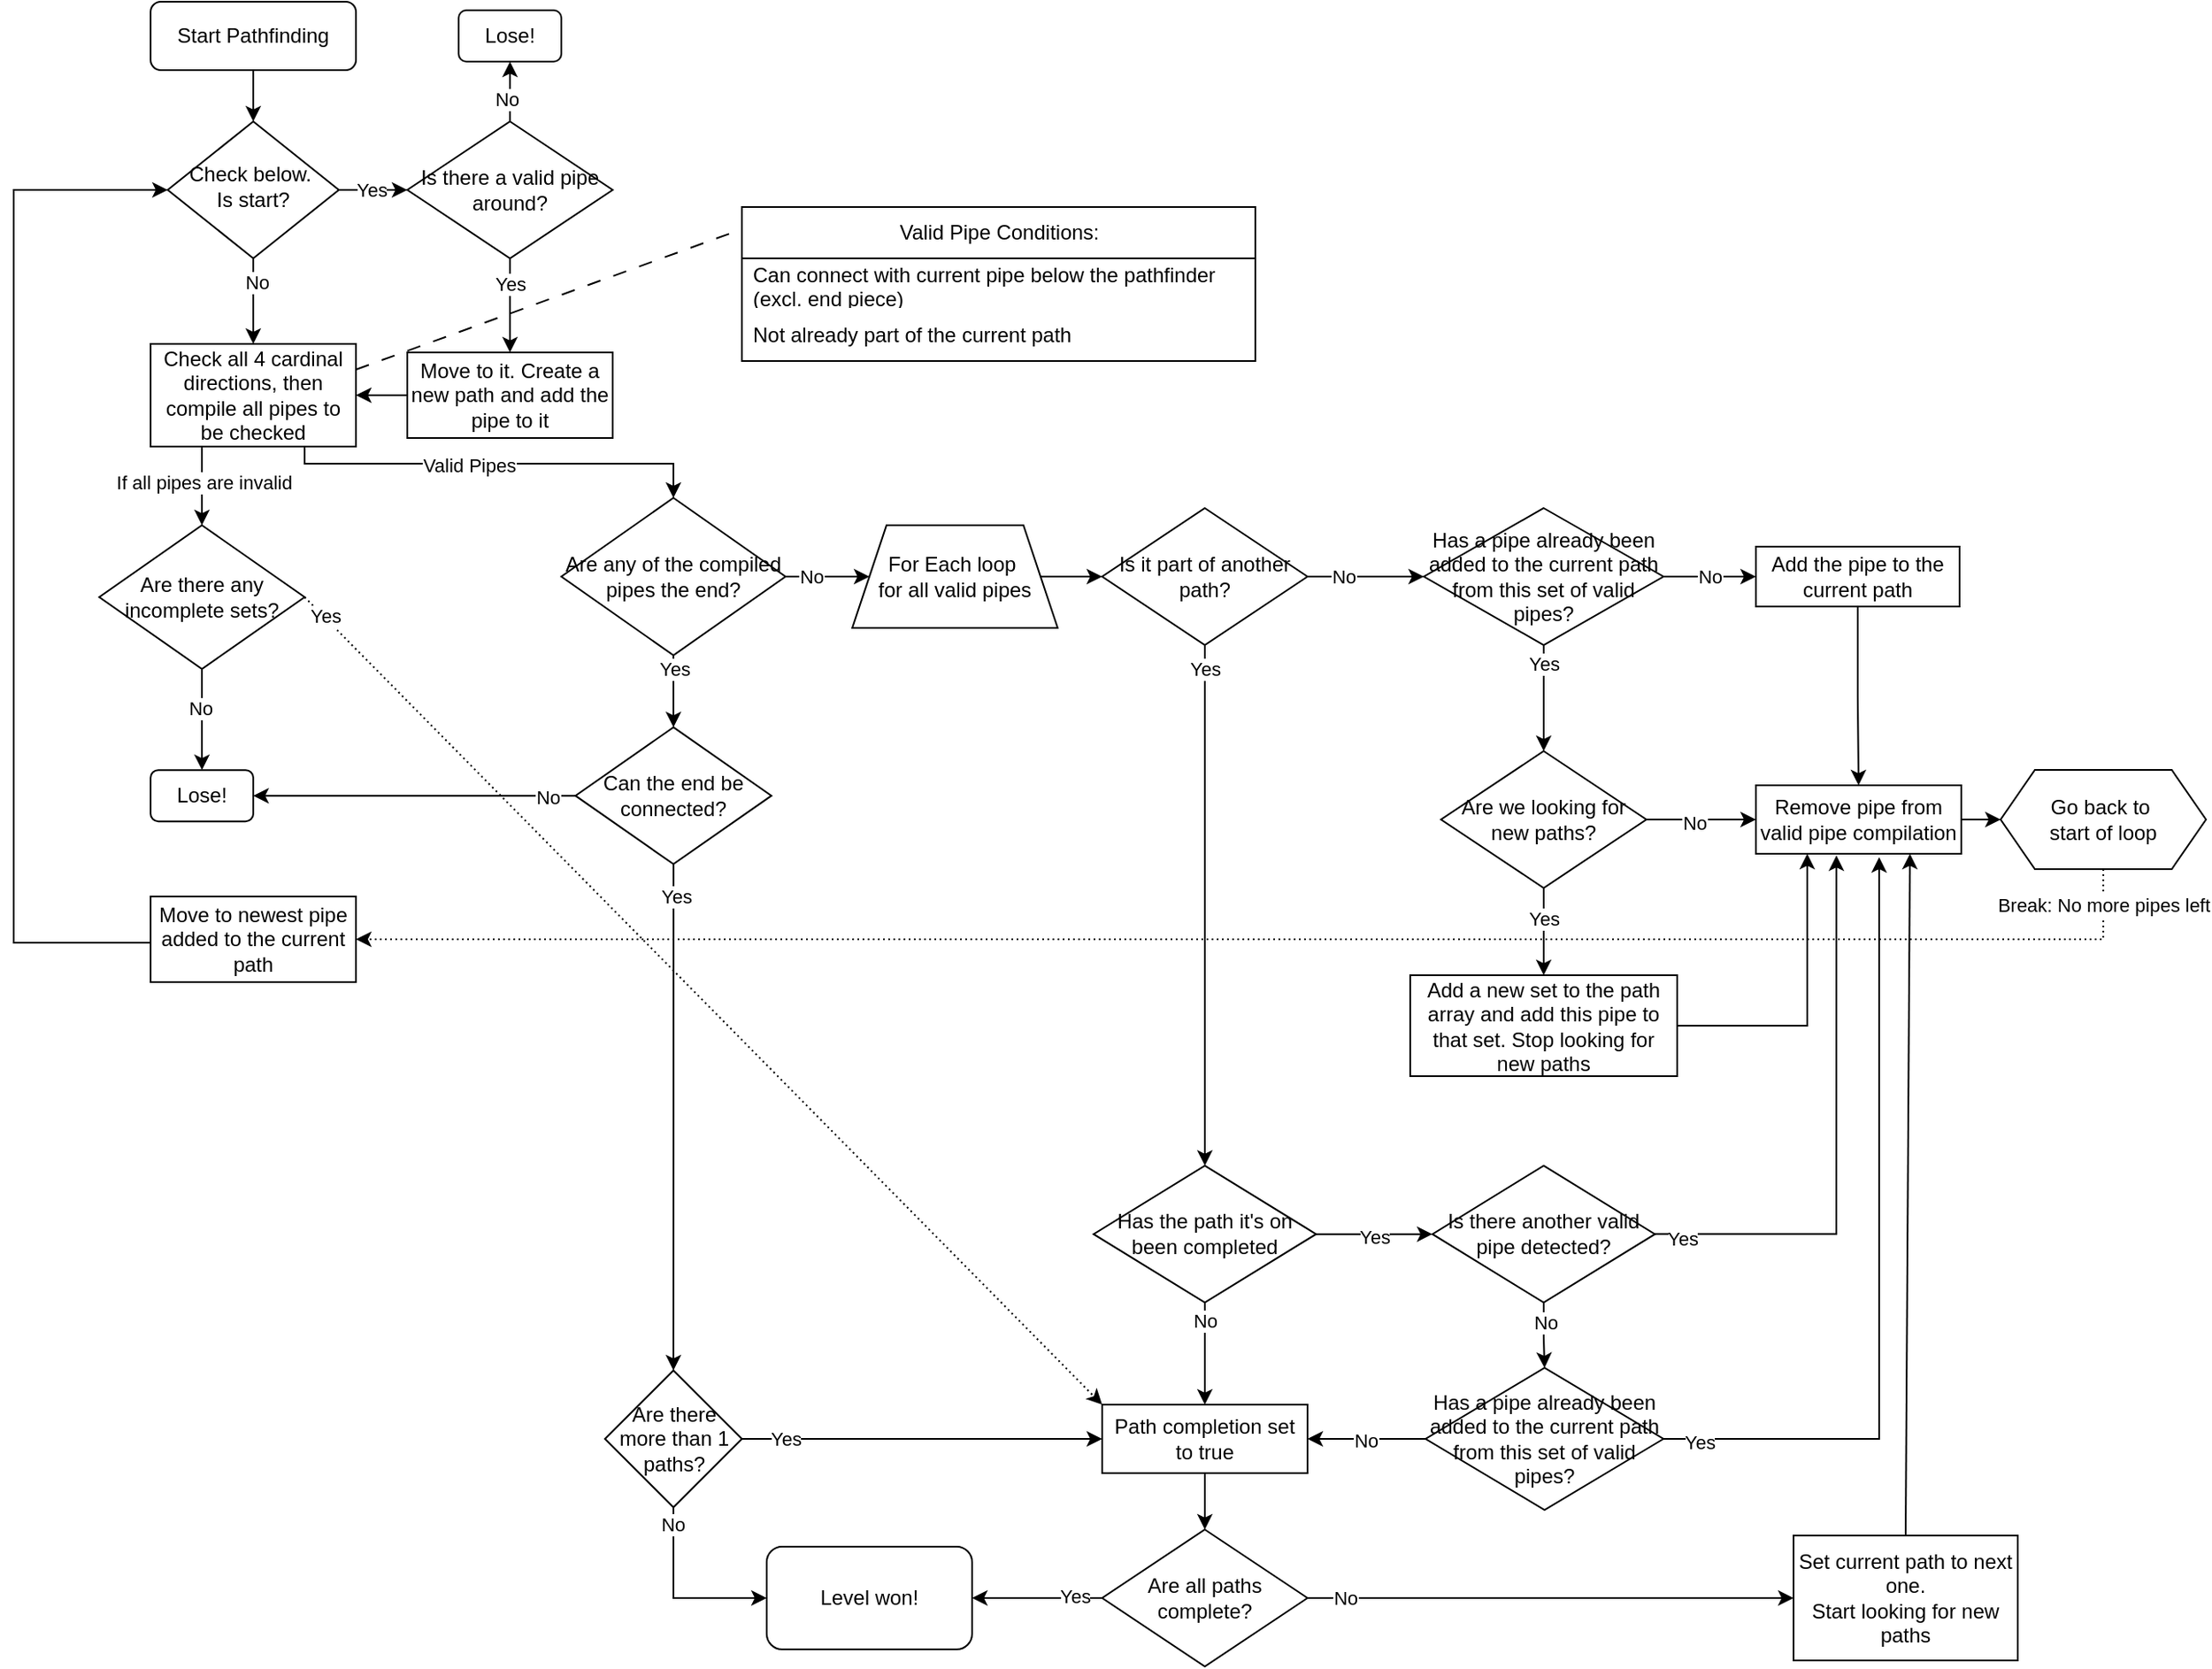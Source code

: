 <mxfile version="26.2.14">
  <diagram id="C5RBs43oDa-KdzZeNtuy" name="Page-1">
    <mxGraphModel dx="1554" dy="831" grid="1" gridSize="10" guides="1" tooltips="1" connect="1" arrows="1" fold="1" page="1" pageScale="1" pageWidth="827" pageHeight="1169" math="0" shadow="0">
      <root>
        <mxCell id="WIyWlLk6GJQsqaUBKTNV-0" />
        <mxCell id="WIyWlLk6GJQsqaUBKTNV-1" parent="WIyWlLk6GJQsqaUBKTNV-0" />
        <mxCell id="YJp_mqwVn2AKoj8mRflq-43" style="rounded=0;orthogonalLoop=1;jettySize=auto;html=1;endArrow=none;startFill=0;dashed=1;dashPattern=8 8;exitX=1;exitY=0.25;exitDx=0;exitDy=0;entryX=-0.006;entryY=0.151;entryDx=0;entryDy=0;entryPerimeter=0;" parent="WIyWlLk6GJQsqaUBKTNV-1" source="YJp_mqwVn2AKoj8mRflq-21" target="YJp_mqwVn2AKoj8mRflq-45" edge="1">
          <mxGeometry relative="1" as="geometry">
            <mxPoint x="545" y="225" as="targetPoint" />
          </mxGeometry>
        </mxCell>
        <mxCell id="WIyWlLk6GJQsqaUBKTNV-3" value="Start Pathfinding" style="rounded=1;whiteSpace=wrap;html=1;fontSize=12;glass=0;strokeWidth=1;shadow=0;" parent="WIyWlLk6GJQsqaUBKTNV-1" vertex="1">
          <mxGeometry x="160" y="100" width="120" height="40" as="geometry" />
        </mxCell>
        <mxCell id="x1WwE9KoJjIle77bkikw-55" style="edgeStyle=orthogonalEdgeStyle;rounded=0;orthogonalLoop=1;jettySize=auto;html=1;entryX=0.5;entryY=0;entryDx=0;entryDy=0;" parent="WIyWlLk6GJQsqaUBKTNV-1" source="WIyWlLk6GJQsqaUBKTNV-6" target="YJp_mqwVn2AKoj8mRflq-21" edge="1">
          <mxGeometry relative="1" as="geometry">
            <mxPoint x="220" y="330" as="targetPoint" />
          </mxGeometry>
        </mxCell>
        <mxCell id="x1WwE9KoJjIle77bkikw-56" value="No" style="edgeLabel;html=1;align=center;verticalAlign=middle;resizable=0;points=[];" parent="x1WwE9KoJjIle77bkikw-55" vertex="1" connectable="0">
          <mxGeometry x="-0.453" y="2" relative="1" as="geometry">
            <mxPoint as="offset" />
          </mxGeometry>
        </mxCell>
        <mxCell id="YJp_mqwVn2AKoj8mRflq-99" style="edgeStyle=orthogonalEdgeStyle;rounded=0;orthogonalLoop=1;jettySize=auto;html=1;entryX=0;entryY=0.5;entryDx=0;entryDy=0;" parent="WIyWlLk6GJQsqaUBKTNV-1" source="WIyWlLk6GJQsqaUBKTNV-6" target="YJp_mqwVn2AKoj8mRflq-98" edge="1">
          <mxGeometry relative="1" as="geometry" />
        </mxCell>
        <mxCell id="YJp_mqwVn2AKoj8mRflq-100" value="Yes" style="edgeLabel;html=1;align=center;verticalAlign=middle;resizable=0;points=[];" parent="YJp_mqwVn2AKoj8mRflq-99" vertex="1" connectable="0">
          <mxGeometry x="-0.71" relative="1" as="geometry">
            <mxPoint x="13" as="offset" />
          </mxGeometry>
        </mxCell>
        <mxCell id="WIyWlLk6GJQsqaUBKTNV-6" value="&lt;div&gt;Check below.&amp;nbsp;&lt;/div&gt;&lt;div&gt;Is start?&lt;/div&gt;" style="rhombus;whiteSpace=wrap;html=1;shadow=0;fontFamily=Helvetica;fontSize=12;align=center;strokeWidth=1;spacing=6;spacingTop=-4;" parent="WIyWlLk6GJQsqaUBKTNV-1" vertex="1">
          <mxGeometry x="170" y="170" width="100" height="80" as="geometry" />
        </mxCell>
        <mxCell id="x1WwE9KoJjIle77bkikw-3" style="edgeStyle=orthogonalEdgeStyle;rounded=0;orthogonalLoop=1;jettySize=auto;html=1;entryX=0.5;entryY=0;entryDx=0;entryDy=0;exitX=0.5;exitY=1;exitDx=0;exitDy=0;" parent="WIyWlLk6GJQsqaUBKTNV-1" source="YJp_mqwVn2AKoj8mRflq-98" target="x1WwE9KoJjIle77bkikw-4" edge="1">
          <mxGeometry relative="1" as="geometry">
            <mxPoint x="380" y="260" as="targetPoint" />
            <mxPoint x="380" y="230" as="sourcePoint" />
          </mxGeometry>
        </mxCell>
        <mxCell id="YJp_mqwVn2AKoj8mRflq-102" value="Yes" style="edgeLabel;html=1;align=center;verticalAlign=middle;resizable=0;points=[];" parent="x1WwE9KoJjIle77bkikw-3" vertex="1" connectable="0">
          <mxGeometry x="-0.864" relative="1" as="geometry">
            <mxPoint y="11" as="offset" />
          </mxGeometry>
        </mxCell>
        <mxCell id="YJp_mqwVn2AKoj8mRflq-103" style="edgeStyle=orthogonalEdgeStyle;rounded=0;orthogonalLoop=1;jettySize=auto;html=1;entryX=1;entryY=0.5;entryDx=0;entryDy=0;" parent="WIyWlLk6GJQsqaUBKTNV-1" source="x1WwE9KoJjIle77bkikw-4" target="YJp_mqwVn2AKoj8mRflq-21" edge="1">
          <mxGeometry relative="1" as="geometry" />
        </mxCell>
        <mxCell id="x1WwE9KoJjIle77bkikw-4" value="Move to it. Create a new path and add the pipe to it" style="rounded=0;whiteSpace=wrap;html=1;" parent="WIyWlLk6GJQsqaUBKTNV-1" vertex="1">
          <mxGeometry x="310" y="305" width="120" height="50" as="geometry" />
        </mxCell>
        <mxCell id="x1WwE9KoJjIle77bkikw-34" style="edgeStyle=orthogonalEdgeStyle;rounded=0;orthogonalLoop=1;jettySize=auto;html=1;entryX=0.5;entryY=0;entryDx=0;entryDy=0;exitX=0.5;exitY=1;exitDx=0;exitDy=0;" parent="WIyWlLk6GJQsqaUBKTNV-1" source="WIyWlLk6GJQsqaUBKTNV-3" target="WIyWlLk6GJQsqaUBKTNV-6" edge="1">
          <mxGeometry relative="1" as="geometry">
            <mxPoint x="220" y="140" as="sourcePoint" />
          </mxGeometry>
        </mxCell>
        <mxCell id="x1WwE9KoJjIle77bkikw-114" style="edgeStyle=orthogonalEdgeStyle;rounded=0;orthogonalLoop=1;jettySize=auto;html=1;entryX=0;entryY=0.5;entryDx=0;entryDy=0;" parent="WIyWlLk6GJQsqaUBKTNV-1" source="x1WwE9KoJjIle77bkikw-37" target="x1WwE9KoJjIle77bkikw-111" edge="1">
          <mxGeometry relative="1" as="geometry" />
        </mxCell>
        <mxCell id="x1WwE9KoJjIle77bkikw-115" value="No" style="edgeLabel;html=1;align=center;verticalAlign=middle;resizable=0;points=[];" parent="x1WwE9KoJjIle77bkikw-114" vertex="1" connectable="0">
          <mxGeometry x="-0.149" y="-4" relative="1" as="geometry">
            <mxPoint x="-91" y="-5" as="offset" />
          </mxGeometry>
        </mxCell>
        <mxCell id="YJp_mqwVn2AKoj8mRflq-94" value="No" style="edgeLabel;html=1;align=center;verticalAlign=middle;resizable=0;points=[];" parent="x1WwE9KoJjIle77bkikw-114" vertex="1" connectable="0">
          <mxGeometry x="-0.382" relative="1" as="geometry">
            <mxPoint as="offset" />
          </mxGeometry>
        </mxCell>
        <mxCell id="YJp_mqwVn2AKoj8mRflq-1" style="edgeStyle=orthogonalEdgeStyle;rounded=0;orthogonalLoop=1;jettySize=auto;html=1;entryX=0.5;entryY=0;entryDx=0;entryDy=0;" parent="WIyWlLk6GJQsqaUBKTNV-1" source="x1WwE9KoJjIle77bkikw-37" target="YJp_mqwVn2AKoj8mRflq-3" edge="1">
          <mxGeometry relative="1" as="geometry" />
        </mxCell>
        <mxCell id="YJp_mqwVn2AKoj8mRflq-2" value="Yes" style="edgeLabel;html=1;align=center;verticalAlign=middle;resizable=0;points=[];" parent="YJp_mqwVn2AKoj8mRflq-1" vertex="1" connectable="0">
          <mxGeometry x="-0.283" y="-1" relative="1" as="geometry">
            <mxPoint x="1" y="-95" as="offset" />
          </mxGeometry>
        </mxCell>
        <mxCell id="x1WwE9KoJjIle77bkikw-37" value="Is it part of another path?" style="rhombus;whiteSpace=wrap;html=1;" parent="WIyWlLk6GJQsqaUBKTNV-1" vertex="1">
          <mxGeometry x="716" y="396" width="120" height="80" as="geometry" />
        </mxCell>
        <mxCell id="x1WwE9KoJjIle77bkikw-93" style="edgeStyle=orthogonalEdgeStyle;rounded=0;orthogonalLoop=1;jettySize=auto;html=1;" parent="WIyWlLk6GJQsqaUBKTNV-1" source="x1WwE9KoJjIle77bkikw-58" target="x1WwE9KoJjIle77bkikw-82" edge="1">
          <mxGeometry relative="1" as="geometry" />
        </mxCell>
        <mxCell id="x1WwE9KoJjIle77bkikw-58" value="Path completion set to true" style="rounded=0;whiteSpace=wrap;html=1;" parent="WIyWlLk6GJQsqaUBKTNV-1" vertex="1">
          <mxGeometry x="716" y="920" width="120" height="40" as="geometry" />
        </mxCell>
        <mxCell id="x1WwE9KoJjIle77bkikw-74" style="edgeStyle=orthogonalEdgeStyle;rounded=0;orthogonalLoop=1;jettySize=auto;html=1;entryX=0;entryY=0.5;entryDx=0;entryDy=0;" parent="WIyWlLk6GJQsqaUBKTNV-1" source="x1WwE9KoJjIle77bkikw-65" target="x1WwE9KoJjIle77bkikw-73" edge="1">
          <mxGeometry relative="1" as="geometry">
            <Array as="points">
              <mxPoint x="466" y="1033" />
            </Array>
          </mxGeometry>
        </mxCell>
        <mxCell id="x1WwE9KoJjIle77bkikw-75" value="No" style="edgeLabel;html=1;align=center;verticalAlign=middle;resizable=0;points=[];" parent="x1WwE9KoJjIle77bkikw-74" vertex="1" connectable="0">
          <mxGeometry x="-0.4" y="-2" relative="1" as="geometry">
            <mxPoint x="2" y="-51" as="offset" />
          </mxGeometry>
        </mxCell>
        <mxCell id="YJp_mqwVn2AKoj8mRflq-95" value="No" style="edgeLabel;html=1;align=center;verticalAlign=middle;resizable=0;points=[];" parent="x1WwE9KoJjIle77bkikw-74" vertex="1" connectable="0">
          <mxGeometry x="-0.811" y="-1" relative="1" as="geometry">
            <mxPoint as="offset" />
          </mxGeometry>
        </mxCell>
        <mxCell id="x1WwE9KoJjIle77bkikw-79" style="rounded=0;orthogonalLoop=1;jettySize=auto;html=1;entryX=0;entryY=0.5;entryDx=0;entryDy=0;" parent="WIyWlLk6GJQsqaUBKTNV-1" source="x1WwE9KoJjIle77bkikw-65" target="x1WwE9KoJjIle77bkikw-58" edge="1">
          <mxGeometry relative="1" as="geometry">
            <mxPoint x="635" y="1204" as="targetPoint" />
          </mxGeometry>
        </mxCell>
        <mxCell id="x1WwE9KoJjIle77bkikw-80" value="Yes" style="edgeLabel;html=1;align=center;verticalAlign=middle;resizable=0;points=[];" parent="x1WwE9KoJjIle77bkikw-79" vertex="1" connectable="0">
          <mxGeometry x="0.089" relative="1" as="geometry">
            <mxPoint x="-89" as="offset" />
          </mxGeometry>
        </mxCell>
        <mxCell id="x1WwE9KoJjIle77bkikw-65" value="Are there more than 1 paths?" style="rhombus;whiteSpace=wrap;html=1;" parent="WIyWlLk6GJQsqaUBKTNV-1" vertex="1">
          <mxGeometry x="425.5" y="900" width="80" height="80" as="geometry" />
        </mxCell>
        <mxCell id="x1WwE9KoJjIle77bkikw-73" value="Level won!" style="rounded=1;whiteSpace=wrap;html=1;" parent="WIyWlLk6GJQsqaUBKTNV-1" vertex="1">
          <mxGeometry x="520" y="1003" width="120" height="60" as="geometry" />
        </mxCell>
        <mxCell id="YJp_mqwVn2AKoj8mRflq-31" style="edgeStyle=orthogonalEdgeStyle;rounded=0;orthogonalLoop=1;jettySize=auto;html=1;entryX=0;entryY=0.5;entryDx=0;entryDy=0;" parent="WIyWlLk6GJQsqaUBKTNV-1" source="x1WwE9KoJjIle77bkikw-82" target="x1WwE9KoJjIle77bkikw-87" edge="1">
          <mxGeometry relative="1" as="geometry" />
        </mxCell>
        <mxCell id="YJp_mqwVn2AKoj8mRflq-32" value="No" style="edgeLabel;html=1;align=center;verticalAlign=middle;resizable=0;points=[];" parent="YJp_mqwVn2AKoj8mRflq-31" vertex="1" connectable="0">
          <mxGeometry x="-0.6" y="-1" relative="1" as="geometry">
            <mxPoint x="-35" y="-1" as="offset" />
          </mxGeometry>
        </mxCell>
        <mxCell id="YJp_mqwVn2AKoj8mRflq-96" style="edgeStyle=orthogonalEdgeStyle;rounded=0;orthogonalLoop=1;jettySize=auto;html=1;entryX=1;entryY=0.5;entryDx=0;entryDy=0;" parent="WIyWlLk6GJQsqaUBKTNV-1" source="x1WwE9KoJjIle77bkikw-82" target="x1WwE9KoJjIle77bkikw-73" edge="1">
          <mxGeometry relative="1" as="geometry" />
        </mxCell>
        <mxCell id="YJp_mqwVn2AKoj8mRflq-97" value="Yes" style="edgeLabel;html=1;align=center;verticalAlign=middle;resizable=0;points=[];" parent="YJp_mqwVn2AKoj8mRflq-96" vertex="1" connectable="0">
          <mxGeometry x="-0.58" y="-1" relative="1" as="geometry">
            <mxPoint as="offset" />
          </mxGeometry>
        </mxCell>
        <mxCell id="x1WwE9KoJjIle77bkikw-82" value="Are all paths complete?" style="rhombus;whiteSpace=wrap;html=1;" parent="WIyWlLk6GJQsqaUBKTNV-1" vertex="1">
          <mxGeometry x="716" y="993" width="120" height="80" as="geometry" />
        </mxCell>
        <mxCell id="YJp_mqwVn2AKoj8mRflq-93" style="rounded=0;orthogonalLoop=1;jettySize=auto;html=1;exitX=0.5;exitY=0;exitDx=0;exitDy=0;entryX=0.75;entryY=1;entryDx=0;entryDy=0;" parent="WIyWlLk6GJQsqaUBKTNV-1" source="x1WwE9KoJjIle77bkikw-87" target="YJp_mqwVn2AKoj8mRflq-33" edge="1">
          <mxGeometry relative="1" as="geometry" />
        </mxCell>
        <mxCell id="x1WwE9KoJjIle77bkikw-87" value="Set current path to next one.&lt;div&gt;Start looking for new paths&lt;/div&gt;" style="rounded=0;whiteSpace=wrap;html=1;" parent="WIyWlLk6GJQsqaUBKTNV-1" vertex="1">
          <mxGeometry x="1120" y="996.5" width="131" height="73" as="geometry" />
        </mxCell>
        <mxCell id="YJp_mqwVn2AKoj8mRflq-65" style="edgeStyle=orthogonalEdgeStyle;rounded=0;orthogonalLoop=1;jettySize=auto;html=1;exitX=0.5;exitY=1;exitDx=0;exitDy=0;entryX=0.5;entryY=0;entryDx=0;entryDy=0;" parent="WIyWlLk6GJQsqaUBKTNV-1" source="x1WwE9KoJjIle77bkikw-98" target="YJp_mqwVn2AKoj8mRflq-33" edge="1">
          <mxGeometry relative="1" as="geometry">
            <mxPoint x="1317" y="495.67" as="targetPoint" />
          </mxGeometry>
        </mxCell>
        <mxCell id="x1WwE9KoJjIle77bkikw-98" value="Add the pipe to the current path" style="rounded=0;whiteSpace=wrap;html=1;" parent="WIyWlLk6GJQsqaUBKTNV-1" vertex="1">
          <mxGeometry x="1098" y="418.5" width="119" height="35" as="geometry" />
        </mxCell>
        <mxCell id="x1WwE9KoJjIle77bkikw-123" style="edgeStyle=orthogonalEdgeStyle;rounded=0;orthogonalLoop=1;jettySize=auto;html=1;entryX=0.5;entryY=0;entryDx=0;entryDy=0;" parent="WIyWlLk6GJQsqaUBKTNV-1" source="x1WwE9KoJjIle77bkikw-111" target="YJp_mqwVn2AKoj8mRflq-8" edge="1">
          <mxGeometry relative="1" as="geometry" />
        </mxCell>
        <mxCell id="x1WwE9KoJjIle77bkikw-124" value="Yes" style="edgeLabel;html=1;align=center;verticalAlign=middle;resizable=0;points=[];" parent="x1WwE9KoJjIle77bkikw-123" vertex="1" connectable="0">
          <mxGeometry x="-0.24" y="2" relative="1" as="geometry">
            <mxPoint x="-2" y="-13" as="offset" />
          </mxGeometry>
        </mxCell>
        <mxCell id="x1WwE9KoJjIle77bkikw-132" style="edgeStyle=orthogonalEdgeStyle;rounded=0;orthogonalLoop=1;jettySize=auto;html=1;entryX=0;entryY=0.5;entryDx=0;entryDy=0;" parent="WIyWlLk6GJQsqaUBKTNV-1" source="x1WwE9KoJjIle77bkikw-111" target="x1WwE9KoJjIle77bkikw-98" edge="1">
          <mxGeometry relative="1" as="geometry" />
        </mxCell>
        <mxCell id="x1WwE9KoJjIle77bkikw-133" value="No" style="edgeLabel;html=1;align=center;verticalAlign=middle;resizable=0;points=[];" parent="x1WwE9KoJjIle77bkikw-132" vertex="1" connectable="0">
          <mxGeometry x="-0.021" y="-1" relative="1" as="geometry">
            <mxPoint y="-1" as="offset" />
          </mxGeometry>
        </mxCell>
        <mxCell id="x1WwE9KoJjIle77bkikw-111" value="Has a pipe already been added to the current path from this set of valid pipes?" style="rhombus;whiteSpace=wrap;html=1;" parent="WIyWlLk6GJQsqaUBKTNV-1" vertex="1">
          <mxGeometry x="904" y="396" width="140" height="80" as="geometry" />
        </mxCell>
        <mxCell id="YJp_mqwVn2AKoj8mRflq-90" style="edgeStyle=orthogonalEdgeStyle;rounded=0;orthogonalLoop=1;jettySize=auto;html=1;entryX=0.25;entryY=1;entryDx=0;entryDy=0;" parent="WIyWlLk6GJQsqaUBKTNV-1" source="x1WwE9KoJjIle77bkikw-120" target="YJp_mqwVn2AKoj8mRflq-33" edge="1">
          <mxGeometry relative="1" as="geometry" />
        </mxCell>
        <mxCell id="x1WwE9KoJjIle77bkikw-120" value="&lt;div&gt;Add a new set to the path array and add this pipe to that set. Stop looking for new paths&lt;/div&gt;" style="rounded=0;whiteSpace=wrap;html=1;" parent="WIyWlLk6GJQsqaUBKTNV-1" vertex="1">
          <mxGeometry x="896" y="669" width="156" height="59" as="geometry" />
        </mxCell>
        <mxCell id="YJp_mqwVn2AKoj8mRflq-6" style="edgeStyle=orthogonalEdgeStyle;rounded=0;orthogonalLoop=1;jettySize=auto;html=1;entryX=0.5;entryY=0;entryDx=0;entryDy=0;exitX=0.5;exitY=1;exitDx=0;exitDy=0;" parent="WIyWlLk6GJQsqaUBKTNV-1" source="YJp_mqwVn2AKoj8mRflq-3" target="x1WwE9KoJjIle77bkikw-58" edge="1">
          <mxGeometry relative="1" as="geometry">
            <mxPoint x="776" y="856" as="sourcePoint" />
          </mxGeometry>
        </mxCell>
        <mxCell id="YJp_mqwVn2AKoj8mRflq-7" value="No" style="edgeLabel;html=1;align=center;verticalAlign=middle;resizable=0;points=[];" parent="YJp_mqwVn2AKoj8mRflq-6" vertex="1" connectable="0">
          <mxGeometry x="-0.098" relative="1" as="geometry">
            <mxPoint y="-17" as="offset" />
          </mxGeometry>
        </mxCell>
        <mxCell id="YJp_mqwVn2AKoj8mRflq-23" style="rounded=0;orthogonalLoop=1;jettySize=auto;html=1;entryX=0;entryY=0.5;entryDx=0;entryDy=0;exitX=1;exitY=0.5;exitDx=0;exitDy=0;" parent="WIyWlLk6GJQsqaUBKTNV-1" source="YJp_mqwVn2AKoj8mRflq-3" target="YJp_mqwVn2AKoj8mRflq-22" edge="1">
          <mxGeometry relative="1" as="geometry" />
        </mxCell>
        <mxCell id="YJp_mqwVn2AKoj8mRflq-24" value="Yes" style="edgeLabel;html=1;align=center;verticalAlign=middle;resizable=0;points=[];" parent="YJp_mqwVn2AKoj8mRflq-23" vertex="1" connectable="0">
          <mxGeometry x="-0.019" y="-1" relative="1" as="geometry">
            <mxPoint as="offset" />
          </mxGeometry>
        </mxCell>
        <mxCell id="YJp_mqwVn2AKoj8mRflq-3" value="Has the path it&#39;s on been completed" style="rhombus;whiteSpace=wrap;html=1;" parent="WIyWlLk6GJQsqaUBKTNV-1" vertex="1">
          <mxGeometry x="711" y="780.33" width="130" height="80" as="geometry" />
        </mxCell>
        <mxCell id="YJp_mqwVn2AKoj8mRflq-9" style="edgeStyle=orthogonalEdgeStyle;rounded=0;orthogonalLoop=1;jettySize=auto;html=1;entryX=0.5;entryY=0;entryDx=0;entryDy=0;" parent="WIyWlLk6GJQsqaUBKTNV-1" source="YJp_mqwVn2AKoj8mRflq-8" target="x1WwE9KoJjIle77bkikw-120" edge="1">
          <mxGeometry relative="1" as="geometry" />
        </mxCell>
        <mxCell id="YJp_mqwVn2AKoj8mRflq-10" value="Yes" style="edgeLabel;html=1;align=center;verticalAlign=middle;resizable=0;points=[];" parent="YJp_mqwVn2AKoj8mRflq-9" vertex="1" connectable="0">
          <mxGeometry x="-0.02" y="-1" relative="1" as="geometry">
            <mxPoint x="1" y="-7" as="offset" />
          </mxGeometry>
        </mxCell>
        <mxCell id="YJp_mqwVn2AKoj8mRflq-63" style="edgeStyle=orthogonalEdgeStyle;rounded=0;orthogonalLoop=1;jettySize=auto;html=1;entryX=0;entryY=0.5;entryDx=0;entryDy=0;" parent="WIyWlLk6GJQsqaUBKTNV-1" source="YJp_mqwVn2AKoj8mRflq-8" target="YJp_mqwVn2AKoj8mRflq-33" edge="1">
          <mxGeometry relative="1" as="geometry">
            <mxPoint x="1114" y="578" as="targetPoint" />
          </mxGeometry>
        </mxCell>
        <mxCell id="YJp_mqwVn2AKoj8mRflq-64" value="No" style="edgeLabel;html=1;align=center;verticalAlign=middle;resizable=0;points=[];" parent="YJp_mqwVn2AKoj8mRflq-63" vertex="1" connectable="0">
          <mxGeometry x="-0.138" y="-2" relative="1" as="geometry">
            <mxPoint as="offset" />
          </mxGeometry>
        </mxCell>
        <mxCell id="YJp_mqwVn2AKoj8mRflq-8" value="Are we looking for new paths?" style="rhombus;whiteSpace=wrap;html=1;" parent="WIyWlLk6GJQsqaUBKTNV-1" vertex="1">
          <mxGeometry x="914" y="538" width="120" height="80" as="geometry" />
        </mxCell>
        <mxCell id="YJp_mqwVn2AKoj8mRflq-20" style="edgeStyle=orthogonalEdgeStyle;rounded=0;orthogonalLoop=1;jettySize=auto;html=1;entryX=0;entryY=0.5;entryDx=0;entryDy=0;" parent="WIyWlLk6GJQsqaUBKTNV-1" source="YJp_mqwVn2AKoj8mRflq-18" target="WIyWlLk6GJQsqaUBKTNV-6" edge="1">
          <mxGeometry relative="1" as="geometry">
            <mxPoint x="80" y="170" as="targetPoint" />
            <Array as="points">
              <mxPoint x="80" y="650" />
              <mxPoint x="80" y="210" />
            </Array>
          </mxGeometry>
        </mxCell>
        <mxCell id="YJp_mqwVn2AKoj8mRflq-18" value="Move to newest pipe added to the current path" style="rounded=0;whiteSpace=wrap;html=1;" parent="WIyWlLk6GJQsqaUBKTNV-1" vertex="1">
          <mxGeometry x="160" y="623" width="120" height="50" as="geometry" />
        </mxCell>
        <mxCell id="YJp_mqwVn2AKoj8mRflq-82" style="edgeStyle=orthogonalEdgeStyle;rounded=0;orthogonalLoop=1;jettySize=auto;html=1;exitX=0.75;exitY=1;exitDx=0;exitDy=0;entryX=0.5;entryY=0;entryDx=0;entryDy=0;" parent="WIyWlLk6GJQsqaUBKTNV-1" source="YJp_mqwVn2AKoj8mRflq-21" target="YJp_mqwVn2AKoj8mRflq-41" edge="1">
          <mxGeometry relative="1" as="geometry">
            <Array as="points">
              <mxPoint x="250" y="370" />
              <mxPoint x="466" y="370" />
            </Array>
          </mxGeometry>
        </mxCell>
        <mxCell id="YJp_mqwVn2AKoj8mRflq-87" value="Valid Pipes" style="edgeLabel;html=1;align=center;verticalAlign=middle;resizable=0;points=[];" parent="YJp_mqwVn2AKoj8mRflq-82" vertex="1" connectable="0">
          <mxGeometry x="-0.138" y="-1" relative="1" as="geometry">
            <mxPoint as="offset" />
          </mxGeometry>
        </mxCell>
        <mxCell id="YJp_mqwVn2AKoj8mRflq-88" style="edgeStyle=orthogonalEdgeStyle;rounded=0;orthogonalLoop=1;jettySize=auto;html=1;exitX=0.25;exitY=1;exitDx=0;exitDy=0;entryX=0.5;entryY=0;entryDx=0;entryDy=0;" parent="WIyWlLk6GJQsqaUBKTNV-1" source="YJp_mqwVn2AKoj8mRflq-21" target="YJp_mqwVn2AKoj8mRflq-108" edge="1">
          <mxGeometry relative="1" as="geometry">
            <mxPoint x="190" y="406" as="targetPoint" />
          </mxGeometry>
        </mxCell>
        <mxCell id="YJp_mqwVn2AKoj8mRflq-89" value="If all pipes are invalid" style="edgeLabel;html=1;align=center;verticalAlign=middle;resizable=0;points=[];" parent="YJp_mqwVn2AKoj8mRflq-88" vertex="1" connectable="0">
          <mxGeometry x="-0.102" y="1" relative="1" as="geometry">
            <mxPoint as="offset" />
          </mxGeometry>
        </mxCell>
        <mxCell id="YJp_mqwVn2AKoj8mRflq-21" value="&lt;div&gt;Check all 4 cardinal directions, then&lt;/div&gt;&lt;div&gt;compile all pipes to be checked&lt;/div&gt;" style="rounded=0;whiteSpace=wrap;html=1;" parent="WIyWlLk6GJQsqaUBKTNV-1" vertex="1">
          <mxGeometry x="160" y="300" width="120" height="60" as="geometry" />
        </mxCell>
        <mxCell id="YJp_mqwVn2AKoj8mRflq-61" style="edgeStyle=orthogonalEdgeStyle;rounded=0;orthogonalLoop=1;jettySize=auto;html=1;entryX=0.392;entryY=1.025;entryDx=0;entryDy=0;entryPerimeter=0;" parent="WIyWlLk6GJQsqaUBKTNV-1" source="YJp_mqwVn2AKoj8mRflq-22" target="YJp_mqwVn2AKoj8mRflq-33" edge="1">
          <mxGeometry relative="1" as="geometry">
            <mxPoint x="1155.5" y="594.5" as="targetPoint" />
            <Array as="points">
              <mxPoint x="1145" y="820" />
            </Array>
          </mxGeometry>
        </mxCell>
        <mxCell id="YJp_mqwVn2AKoj8mRflq-62" value="Yes" style="edgeLabel;html=1;align=center;verticalAlign=middle;resizable=0;points=[];" parent="YJp_mqwVn2AKoj8mRflq-61" vertex="1" connectable="0">
          <mxGeometry x="-0.901" y="-2" relative="1" as="geometry">
            <mxPoint as="offset" />
          </mxGeometry>
        </mxCell>
        <mxCell id="O57HGDzgRjp3JhU_ir_z-1" style="edgeStyle=orthogonalEdgeStyle;rounded=0;orthogonalLoop=1;jettySize=auto;html=1;entryX=0;entryY=0.5;entryDx=0;entryDy=0;" edge="1" parent="WIyWlLk6GJQsqaUBKTNV-1" source="YJp_mqwVn2AKoj8mRflq-22" target="O57HGDzgRjp3JhU_ir_z-0">
          <mxGeometry relative="1" as="geometry" />
        </mxCell>
        <mxCell id="O57HGDzgRjp3JhU_ir_z-2" value="No" style="edgeLabel;html=1;align=center;verticalAlign=middle;resizable=0;points=[];" vertex="1" connectable="0" parent="O57HGDzgRjp3JhU_ir_z-1">
          <mxGeometry x="0.034" y="-1" relative="1" as="geometry">
            <mxPoint x="1" y="-10" as="offset" />
          </mxGeometry>
        </mxCell>
        <mxCell id="YJp_mqwVn2AKoj8mRflq-22" value="Is there another valid pipe detected?" style="rhombus;whiteSpace=wrap;html=1;" parent="WIyWlLk6GJQsqaUBKTNV-1" vertex="1">
          <mxGeometry x="909" y="780.33" width="130" height="80" as="geometry" />
        </mxCell>
        <mxCell id="YJp_mqwVn2AKoj8mRflq-77" style="edgeStyle=orthogonalEdgeStyle;rounded=0;orthogonalLoop=1;jettySize=auto;html=1;entryX=0;entryY=0.5;entryDx=0;entryDy=0;" parent="WIyWlLk6GJQsqaUBKTNV-1" source="YJp_mqwVn2AKoj8mRflq-33" target="YJp_mqwVn2AKoj8mRflq-78" edge="1">
          <mxGeometry relative="1" as="geometry">
            <mxPoint x="1262" y="577.67" as="targetPoint" />
          </mxGeometry>
        </mxCell>
        <mxCell id="YJp_mqwVn2AKoj8mRflq-33" value="Remove pipe from valid pipe compilation" style="rounded=0;whiteSpace=wrap;html=1;" parent="WIyWlLk6GJQsqaUBKTNV-1" vertex="1">
          <mxGeometry x="1098" y="558" width="120" height="40" as="geometry" />
        </mxCell>
        <mxCell id="YJp_mqwVn2AKoj8mRflq-70" style="edgeStyle=orthogonalEdgeStyle;rounded=0;orthogonalLoop=1;jettySize=auto;html=1;entryX=0;entryY=0.5;entryDx=0;entryDy=0;" parent="WIyWlLk6GJQsqaUBKTNV-1" source="YJp_mqwVn2AKoj8mRflq-41" target="YJp_mqwVn2AKoj8mRflq-68" edge="1">
          <mxGeometry relative="1" as="geometry" />
        </mxCell>
        <mxCell id="YJp_mqwVn2AKoj8mRflq-71" value="No" style="edgeLabel;html=1;align=center;verticalAlign=middle;resizable=0;points=[];" parent="YJp_mqwVn2AKoj8mRflq-70" vertex="1" connectable="0">
          <mxGeometry x="-0.808" y="1" relative="1" as="geometry">
            <mxPoint x="10" y="1" as="offset" />
          </mxGeometry>
        </mxCell>
        <mxCell id="YJp_mqwVn2AKoj8mRflq-115" style="edgeStyle=orthogonalEdgeStyle;rounded=0;orthogonalLoop=1;jettySize=auto;html=1;entryX=0.5;entryY=0;entryDx=0;entryDy=0;" parent="WIyWlLk6GJQsqaUBKTNV-1" source="YJp_mqwVn2AKoj8mRflq-41" target="YJp_mqwVn2AKoj8mRflq-114" edge="1">
          <mxGeometry relative="1" as="geometry" />
        </mxCell>
        <mxCell id="YJp_mqwVn2AKoj8mRflq-124" value="Yes" style="edgeLabel;html=1;align=center;verticalAlign=middle;resizable=0;points=[];" parent="YJp_mqwVn2AKoj8mRflq-115" vertex="1" connectable="0">
          <mxGeometry x="-0.287" y="1" relative="1" as="geometry">
            <mxPoint x="-1" y="-7" as="offset" />
          </mxGeometry>
        </mxCell>
        <mxCell id="YJp_mqwVn2AKoj8mRflq-41" value="Are any of the compiled pipes the end?" style="rhombus;whiteSpace=wrap;html=1;" parent="WIyWlLk6GJQsqaUBKTNV-1" vertex="1">
          <mxGeometry x="400" y="390" width="131" height="92" as="geometry" />
        </mxCell>
        <mxCell id="YJp_mqwVn2AKoj8mRflq-45" value="Valid Pipe Conditions:" style="swimlane;fontStyle=0;childLayout=stackLayout;horizontal=1;startSize=30;horizontalStack=0;resizeParent=1;resizeParentMax=0;resizeLast=0;collapsible=1;marginBottom=0;whiteSpace=wrap;html=1;" parent="WIyWlLk6GJQsqaUBKTNV-1" vertex="1">
          <mxGeometry x="505.5" y="220" width="300" height="90" as="geometry" />
        </mxCell>
        <mxCell id="YJp_mqwVn2AKoj8mRflq-46" value="Can connect with current pipe below the pathfinder (excl. end piece)" style="text;strokeColor=none;fillColor=none;align=left;verticalAlign=middle;spacingLeft=4;spacingRight=4;overflow=hidden;points=[[0,0.5],[1,0.5]];portConstraint=eastwest;rotatable=0;whiteSpace=wrap;html=1;" parent="YJp_mqwVn2AKoj8mRflq-45" vertex="1">
          <mxGeometry y="30" width="300" height="30" as="geometry" />
        </mxCell>
        <mxCell id="YJp_mqwVn2AKoj8mRflq-47" value="Not already part of the current path" style="text;strokeColor=none;fillColor=none;align=left;verticalAlign=middle;spacingLeft=4;spacingRight=4;overflow=hidden;points=[[0,0.5],[1,0.5]];portConstraint=eastwest;rotatable=0;whiteSpace=wrap;html=1;" parent="YJp_mqwVn2AKoj8mRflq-45" vertex="1">
          <mxGeometry y="60" width="300" height="30" as="geometry" />
        </mxCell>
        <mxCell id="YJp_mqwVn2AKoj8mRflq-68" value="&lt;div&gt;For Each loop&amp;nbsp;&lt;/div&gt;&lt;div&gt;for all valid pipes&lt;/div&gt;" style="shape=trapezoid;perimeter=trapezoidPerimeter;whiteSpace=wrap;html=1;fixedSize=1;" parent="WIyWlLk6GJQsqaUBKTNV-1" vertex="1">
          <mxGeometry x="570" y="406" width="120" height="60" as="geometry" />
        </mxCell>
        <mxCell id="YJp_mqwVn2AKoj8mRflq-73" style="edgeStyle=orthogonalEdgeStyle;rounded=0;orthogonalLoop=1;jettySize=auto;html=1;entryX=0;entryY=0.5;entryDx=0;entryDy=0;exitX=1;exitY=0.5;exitDx=0;exitDy=0;" parent="WIyWlLk6GJQsqaUBKTNV-1" source="YJp_mqwVn2AKoj8mRflq-68" target="x1WwE9KoJjIle77bkikw-37" edge="1">
          <mxGeometry relative="1" as="geometry">
            <mxPoint x="651" y="436" as="sourcePoint" />
          </mxGeometry>
        </mxCell>
        <mxCell id="YJp_mqwVn2AKoj8mRflq-85" style="edgeStyle=orthogonalEdgeStyle;rounded=0;orthogonalLoop=1;jettySize=auto;html=1;entryX=1;entryY=0.5;entryDx=0;entryDy=0;dashed=1;dashPattern=1 2;exitX=0.5;exitY=1;exitDx=0;exitDy=0;" parent="WIyWlLk6GJQsqaUBKTNV-1" source="YJp_mqwVn2AKoj8mRflq-78" target="YJp_mqwVn2AKoj8mRflq-18" edge="1">
          <mxGeometry relative="1" as="geometry">
            <Array as="points">
              <mxPoint x="1301" y="648" />
            </Array>
          </mxGeometry>
        </mxCell>
        <mxCell id="YJp_mqwVn2AKoj8mRflq-86" value="Break: No more pipes left" style="edgeLabel;html=1;align=center;verticalAlign=middle;resizable=0;points=[];" parent="YJp_mqwVn2AKoj8mRflq-85" vertex="1" connectable="0">
          <mxGeometry x="-0.96" relative="1" as="geometry">
            <mxPoint as="offset" />
          </mxGeometry>
        </mxCell>
        <mxCell id="YJp_mqwVn2AKoj8mRflq-78" value="&lt;div&gt;Go back to&amp;nbsp;&lt;/div&gt;&lt;div&gt;start of loop&lt;/div&gt;" style="shape=hexagon;perimeter=hexagonPerimeter2;whiteSpace=wrap;html=1;fixedSize=1;" parent="WIyWlLk6GJQsqaUBKTNV-1" vertex="1">
          <mxGeometry x="1241" y="549" width="120" height="58" as="geometry" />
        </mxCell>
        <mxCell id="YJp_mqwVn2AKoj8mRflq-104" style="edgeStyle=orthogonalEdgeStyle;rounded=0;orthogonalLoop=1;jettySize=auto;html=1;entryX=0.5;entryY=1;entryDx=0;entryDy=0;" parent="WIyWlLk6GJQsqaUBKTNV-1" source="YJp_mqwVn2AKoj8mRflq-98" target="YJp_mqwVn2AKoj8mRflq-106" edge="1">
          <mxGeometry relative="1" as="geometry">
            <mxPoint x="370" y="120" as="targetPoint" />
          </mxGeometry>
        </mxCell>
        <mxCell id="YJp_mqwVn2AKoj8mRflq-105" value="No" style="edgeLabel;html=1;align=center;verticalAlign=middle;resizable=0;points=[];" parent="YJp_mqwVn2AKoj8mRflq-104" vertex="1" connectable="0">
          <mxGeometry x="-0.406" y="2" relative="1" as="geometry">
            <mxPoint as="offset" />
          </mxGeometry>
        </mxCell>
        <mxCell id="YJp_mqwVn2AKoj8mRflq-98" value="Is there a valid pipe around?" style="rhombus;whiteSpace=wrap;html=1;" parent="WIyWlLk6GJQsqaUBKTNV-1" vertex="1">
          <mxGeometry x="310" y="170" width="120" height="80" as="geometry" />
        </mxCell>
        <mxCell id="YJp_mqwVn2AKoj8mRflq-106" value="Lose!" style="rounded=1;whiteSpace=wrap;html=1;" parent="WIyWlLk6GJQsqaUBKTNV-1" vertex="1">
          <mxGeometry x="340" y="105" width="60" height="30" as="geometry" />
        </mxCell>
        <mxCell id="YJp_mqwVn2AKoj8mRflq-109" style="edgeStyle=orthogonalEdgeStyle;rounded=0;orthogonalLoop=1;jettySize=auto;html=1;" parent="WIyWlLk6GJQsqaUBKTNV-1" source="YJp_mqwVn2AKoj8mRflq-108" target="YJp_mqwVn2AKoj8mRflq-117" edge="1">
          <mxGeometry relative="1" as="geometry">
            <mxPoint x="190" y="550" as="targetPoint" />
          </mxGeometry>
        </mxCell>
        <mxCell id="YJp_mqwVn2AKoj8mRflq-110" value="No" style="edgeLabel;html=1;align=center;verticalAlign=middle;resizable=0;points=[];" parent="YJp_mqwVn2AKoj8mRflq-109" vertex="1" connectable="0">
          <mxGeometry x="-0.24" y="-1" relative="1" as="geometry">
            <mxPoint as="offset" />
          </mxGeometry>
        </mxCell>
        <mxCell id="YJp_mqwVn2AKoj8mRflq-111" style="rounded=0;orthogonalLoop=1;jettySize=auto;html=1;entryX=0;entryY=0;entryDx=0;entryDy=0;dashed=1;dashPattern=1 2;exitX=1;exitY=0.5;exitDx=0;exitDy=0;" parent="WIyWlLk6GJQsqaUBKTNV-1" source="YJp_mqwVn2AKoj8mRflq-108" target="x1WwE9KoJjIle77bkikw-58" edge="1">
          <mxGeometry relative="1" as="geometry">
            <mxPoint x="340" y="498" as="targetPoint" />
          </mxGeometry>
        </mxCell>
        <mxCell id="YJp_mqwVn2AKoj8mRflq-112" value="Yes" style="edgeLabel;html=1;align=center;verticalAlign=middle;resizable=0;points=[];" parent="YJp_mqwVn2AKoj8mRflq-111" vertex="1" connectable="0">
          <mxGeometry x="-0.406" y="1" relative="1" as="geometry">
            <mxPoint x="-240" y="-134" as="offset" />
          </mxGeometry>
        </mxCell>
        <mxCell id="YJp_mqwVn2AKoj8mRflq-123" value="Yes" style="edgeLabel;html=1;align=center;verticalAlign=middle;resizable=0;points=[];" parent="YJp_mqwVn2AKoj8mRflq-111" vertex="1" connectable="0">
          <mxGeometry x="-0.952" y="1" relative="1" as="geometry">
            <mxPoint as="offset" />
          </mxGeometry>
        </mxCell>
        <mxCell id="YJp_mqwVn2AKoj8mRflq-108" value="&lt;div&gt;Are there any&lt;/div&gt;&lt;div&gt;incomplete sets?&lt;/div&gt;" style="rhombus;whiteSpace=wrap;html=1;" parent="WIyWlLk6GJQsqaUBKTNV-1" vertex="1">
          <mxGeometry x="130" y="406" width="120" height="84" as="geometry" />
        </mxCell>
        <mxCell id="YJp_mqwVn2AKoj8mRflq-119" style="edgeStyle=orthogonalEdgeStyle;rounded=0;orthogonalLoop=1;jettySize=auto;html=1;entryX=1;entryY=0.5;entryDx=0;entryDy=0;" parent="WIyWlLk6GJQsqaUBKTNV-1" source="YJp_mqwVn2AKoj8mRflq-114" target="YJp_mqwVn2AKoj8mRflq-117" edge="1">
          <mxGeometry relative="1" as="geometry" />
        </mxCell>
        <mxCell id="YJp_mqwVn2AKoj8mRflq-120" value="No" style="edgeLabel;html=1;align=center;verticalAlign=middle;resizable=0;points=[];" parent="YJp_mqwVn2AKoj8mRflq-119" vertex="1" connectable="0">
          <mxGeometry x="-0.82" y="1" relative="1" as="geometry">
            <mxPoint as="offset" />
          </mxGeometry>
        </mxCell>
        <mxCell id="YJp_mqwVn2AKoj8mRflq-121" style="edgeStyle=orthogonalEdgeStyle;rounded=0;orthogonalLoop=1;jettySize=auto;html=1;entryX=0.5;entryY=0;entryDx=0;entryDy=0;" parent="WIyWlLk6GJQsqaUBKTNV-1" source="YJp_mqwVn2AKoj8mRflq-114" target="x1WwE9KoJjIle77bkikw-65" edge="1">
          <mxGeometry relative="1" as="geometry" />
        </mxCell>
        <mxCell id="YJp_mqwVn2AKoj8mRflq-122" value="Yes" style="edgeLabel;html=1;align=center;verticalAlign=middle;resizable=0;points=[];" parent="YJp_mqwVn2AKoj8mRflq-121" vertex="1" connectable="0">
          <mxGeometry x="-0.871" y="1" relative="1" as="geometry">
            <mxPoint as="offset" />
          </mxGeometry>
        </mxCell>
        <mxCell id="YJp_mqwVn2AKoj8mRflq-114" value="&lt;div&gt;Can the end be&lt;/div&gt;&lt;div&gt;connected?&lt;/div&gt;" style="rhombus;whiteSpace=wrap;html=1;" parent="WIyWlLk6GJQsqaUBKTNV-1" vertex="1">
          <mxGeometry x="408.25" y="524.07" width="114.5" height="80" as="geometry" />
        </mxCell>
        <mxCell id="YJp_mqwVn2AKoj8mRflq-117" value="Lose!" style="rounded=1;whiteSpace=wrap;html=1;" parent="WIyWlLk6GJQsqaUBKTNV-1" vertex="1">
          <mxGeometry x="160" y="549.07" width="60" height="30" as="geometry" />
        </mxCell>
        <mxCell id="O57HGDzgRjp3JhU_ir_z-3" style="edgeStyle=orthogonalEdgeStyle;rounded=0;orthogonalLoop=1;jettySize=auto;html=1;entryX=1;entryY=0.5;entryDx=0;entryDy=0;" edge="1" parent="WIyWlLk6GJQsqaUBKTNV-1" source="O57HGDzgRjp3JhU_ir_z-0" target="x1WwE9KoJjIle77bkikw-58">
          <mxGeometry relative="1" as="geometry" />
        </mxCell>
        <mxCell id="O57HGDzgRjp3JhU_ir_z-4" value="No" style="edgeLabel;html=1;align=center;verticalAlign=middle;resizable=0;points=[];" vertex="1" connectable="0" parent="O57HGDzgRjp3JhU_ir_z-3">
          <mxGeometry x="0.015" y="1" relative="1" as="geometry">
            <mxPoint as="offset" />
          </mxGeometry>
        </mxCell>
        <mxCell id="O57HGDzgRjp3JhU_ir_z-0" value="Has a pipe already been added to the current path from this set of valid pipes?" style="rhombus;whiteSpace=wrap;html=1;direction=south;rotation=0;" vertex="1" parent="WIyWlLk6GJQsqaUBKTNV-1">
          <mxGeometry x="905" y="898.5" width="139" height="83" as="geometry" />
        </mxCell>
        <mxCell id="O57HGDzgRjp3JhU_ir_z-5" style="edgeStyle=orthogonalEdgeStyle;rounded=0;orthogonalLoop=1;jettySize=auto;html=1;entryX=0.6;entryY=1.05;entryDx=0;entryDy=0;entryPerimeter=0;" edge="1" parent="WIyWlLk6GJQsqaUBKTNV-1" source="O57HGDzgRjp3JhU_ir_z-0" target="YJp_mqwVn2AKoj8mRflq-33">
          <mxGeometry relative="1" as="geometry" />
        </mxCell>
        <mxCell id="O57HGDzgRjp3JhU_ir_z-6" value="Yes" style="edgeLabel;html=1;align=center;verticalAlign=middle;resizable=0;points=[];" vertex="1" connectable="0" parent="O57HGDzgRjp3JhU_ir_z-5">
          <mxGeometry x="-0.91" y="-2" relative="1" as="geometry">
            <mxPoint as="offset" />
          </mxGeometry>
        </mxCell>
      </root>
    </mxGraphModel>
  </diagram>
</mxfile>
